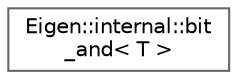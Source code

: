 digraph "Graphical Class Hierarchy"
{
 // LATEX_PDF_SIZE
  bgcolor="transparent";
  edge [fontname=Helvetica,fontsize=10,labelfontname=Helvetica,labelfontsize=10];
  node [fontname=Helvetica,fontsize=10,shape=box,height=0.2,width=0.4];
  rankdir="LR";
  Node0 [id="Node000000",label="Eigen::internal::bit\l_and\< T \>",height=0.2,width=0.4,color="grey40", fillcolor="white", style="filled",URL="$structEigen_1_1internal_1_1bit__and.html",tooltip=" "];
}
